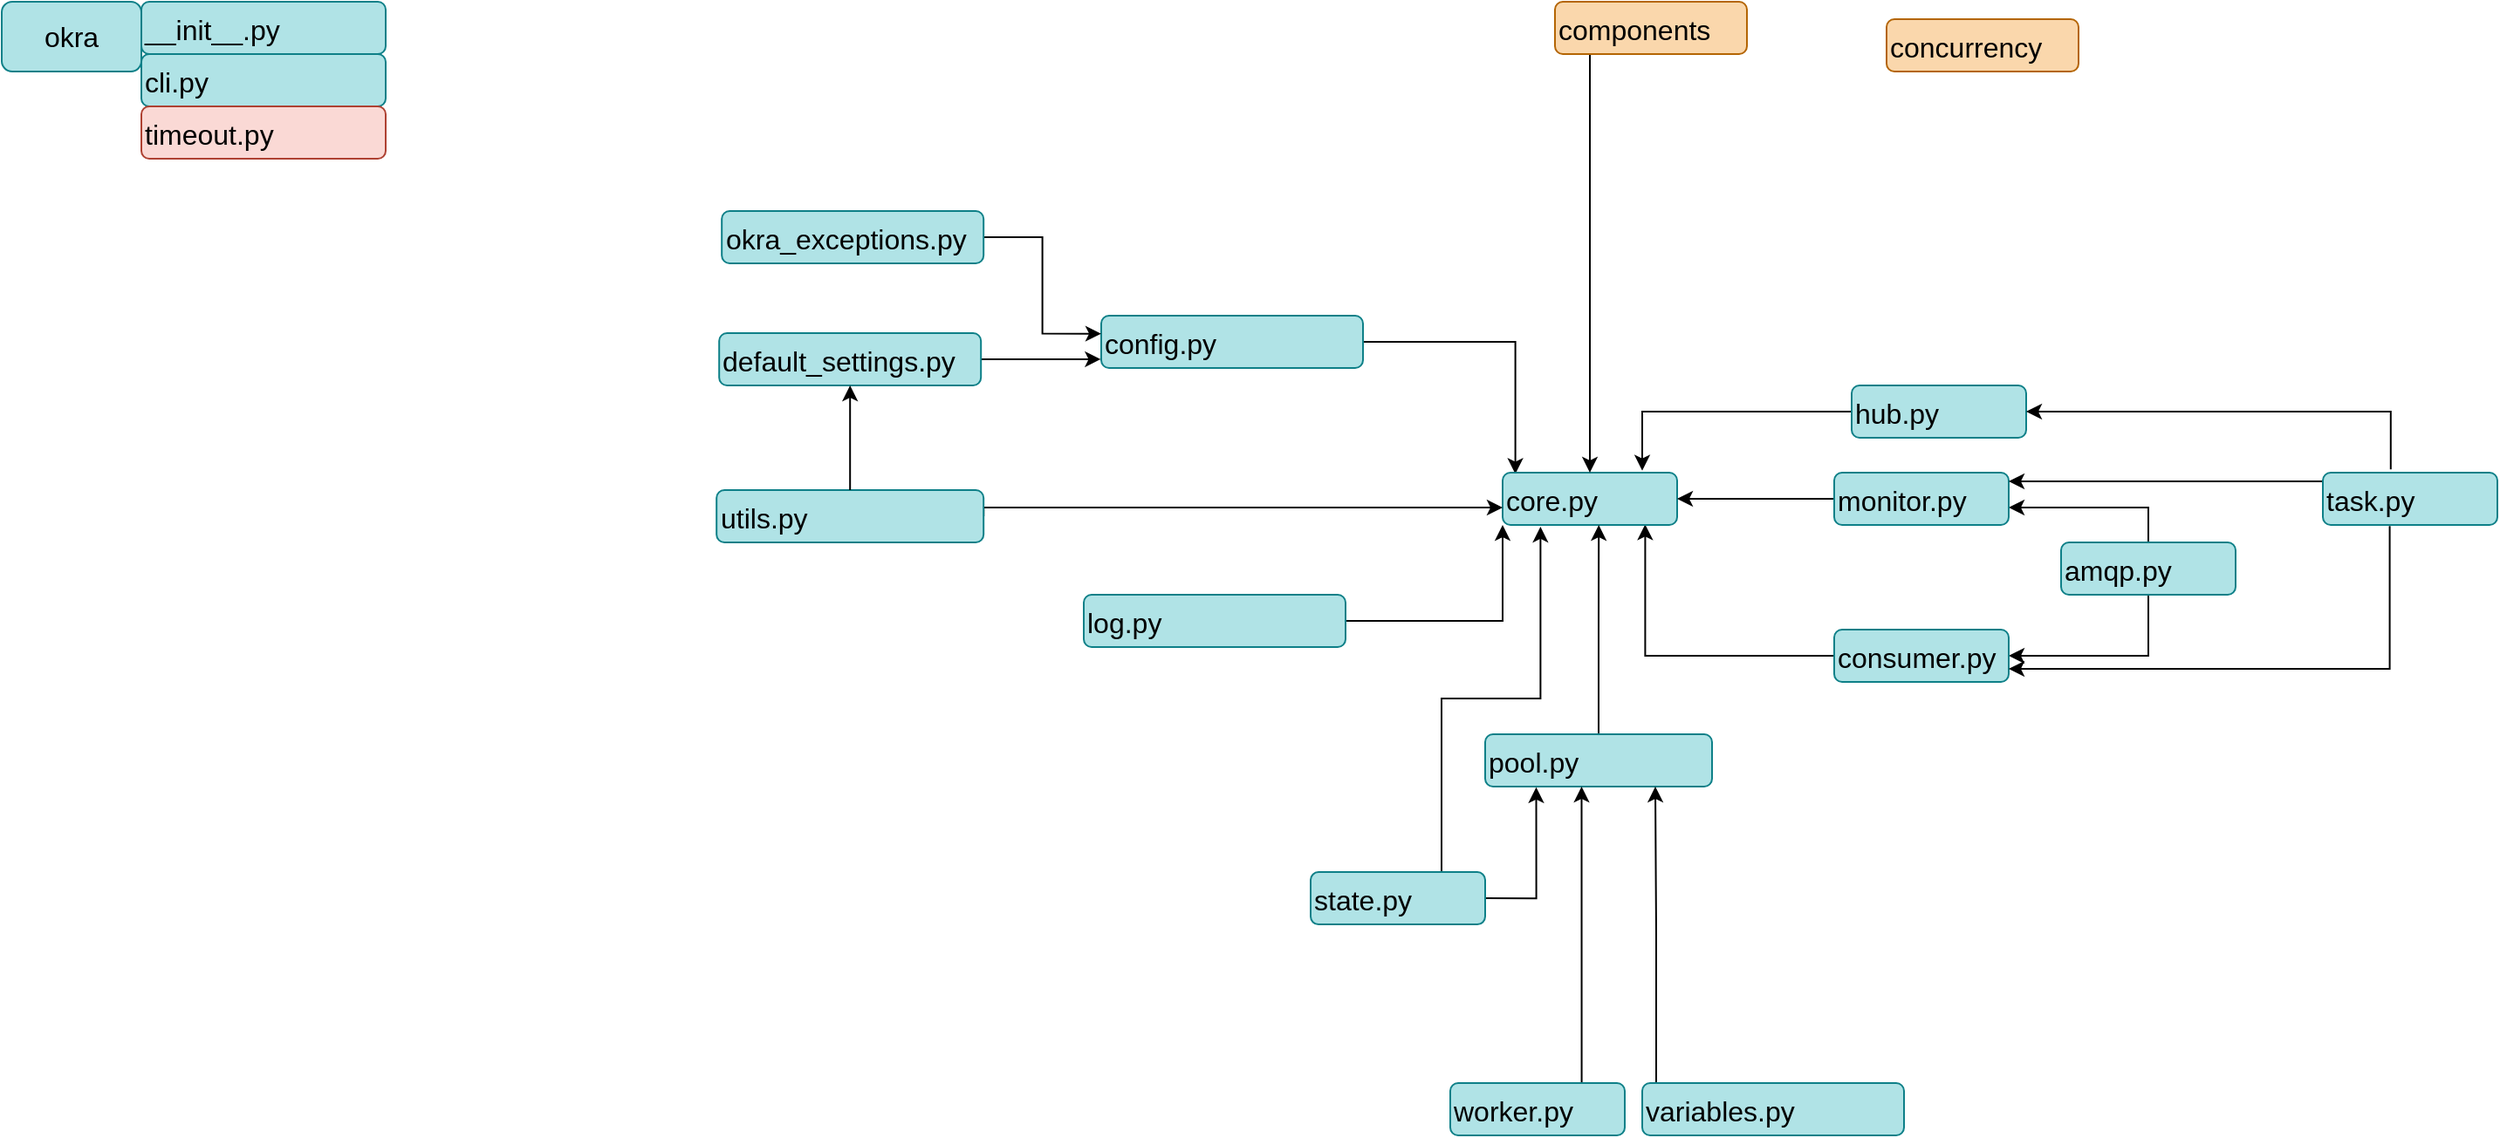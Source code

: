 <mxfile version="12.4.9" type="github">
  <diagram id="C5RBs43oDa-KdzZeNtuy" name="Page-1">
    <mxGraphModel dx="1154" dy="173" grid="1" gridSize="10" guides="1" tooltips="1" connect="1" arrows="1" fold="1" page="1" pageScale="1" pageWidth="827" pageHeight="1169" math="0" shadow="0">
      <root>
        <mxCell id="WIyWlLk6GJQsqaUBKTNV-0"/>
        <mxCell id="WIyWlLk6GJQsqaUBKTNV-1" parent="WIyWlLk6GJQsqaUBKTNV-0"/>
        <mxCell id="mCshl-u1__34je2gvI0m-0" value="okra" style="rounded=1;whiteSpace=wrap;html=1;fillColor=#b0e3e6;strokeColor=#0e8088;fontSize=16;" vertex="1" parent="WIyWlLk6GJQsqaUBKTNV-1">
          <mxGeometry x="-560" y="60" width="80" height="40" as="geometry"/>
        </mxCell>
        <mxCell id="mCshl-u1__34je2gvI0m-3" value="__init__.py" style="text;html=1;rounded=1;fillColor=#b0e3e6;strokeColor=#0e8088;fontSize=16;" vertex="1" parent="WIyWlLk6GJQsqaUBKTNV-1">
          <mxGeometry x="-480" y="60" width="140" height="30" as="geometry"/>
        </mxCell>
        <mxCell id="mCshl-u1__34je2gvI0m-52" style="edgeStyle=orthogonalEdgeStyle;rounded=0;orthogonalLoop=1;jettySize=auto;html=1;exitX=0.5;exitY=1;exitDx=0;exitDy=0;entryX=1;entryY=0.5;entryDx=0;entryDy=0;fontSize=16;" edge="1" parent="WIyWlLk6GJQsqaUBKTNV-1" source="mCshl-u1__34je2gvI0m-4" target="mCshl-u1__34je2gvI0m-9">
          <mxGeometry relative="1" as="geometry"/>
        </mxCell>
        <mxCell id="mCshl-u1__34je2gvI0m-54" style="edgeStyle=orthogonalEdgeStyle;rounded=0;orthogonalLoop=1;jettySize=auto;html=1;exitX=0.5;exitY=0;exitDx=0;exitDy=0;fontSize=16;" edge="1" parent="WIyWlLk6GJQsqaUBKTNV-1" source="mCshl-u1__34je2gvI0m-4">
          <mxGeometry relative="1" as="geometry">
            <mxPoint x="590" y="350" as="targetPoint"/>
            <Array as="points">
              <mxPoint x="670" y="350"/>
              <mxPoint x="590" y="350"/>
            </Array>
          </mxGeometry>
        </mxCell>
        <mxCell id="mCshl-u1__34je2gvI0m-4" value="amqp.py" style="text;html=1;rounded=1;fillColor=#b0e3e6;strokeColor=#0e8088;fontSize=16;" vertex="1" parent="WIyWlLk6GJQsqaUBKTNV-1">
          <mxGeometry x="620" y="370" width="100" height="30" as="geometry"/>
        </mxCell>
        <mxCell id="mCshl-u1__34je2gvI0m-7" value="cli.py" style="text;html=1;rounded=1;fillColor=#b0e3e6;strokeColor=#0e8088;fontSize=16;" vertex="1" parent="WIyWlLk6GJQsqaUBKTNV-1">
          <mxGeometry x="-480" y="90" width="140" height="30" as="geometry"/>
        </mxCell>
        <mxCell id="mCshl-u1__34je2gvI0m-41" style="edgeStyle=orthogonalEdgeStyle;rounded=0;orthogonalLoop=1;jettySize=auto;html=1;exitX=1;exitY=0.5;exitDx=0;exitDy=0;fontSize=16;entryX=0.073;entryY=0.024;entryDx=0;entryDy=0;entryPerimeter=0;" edge="1" parent="WIyWlLk6GJQsqaUBKTNV-1" source="mCshl-u1__34je2gvI0m-8" target="mCshl-u1__34je2gvI0m-10">
          <mxGeometry relative="1" as="geometry"/>
        </mxCell>
        <mxCell id="mCshl-u1__34je2gvI0m-8" value="config.py" style="text;html=1;rounded=1;fillColor=#b0e3e6;strokeColor=#0e8088;fontSize=16;" vertex="1" parent="WIyWlLk6GJQsqaUBKTNV-1">
          <mxGeometry x="70" y="240" width="150" height="30" as="geometry"/>
        </mxCell>
        <mxCell id="mCshl-u1__34je2gvI0m-44" style="edgeStyle=orthogonalEdgeStyle;rounded=0;orthogonalLoop=1;jettySize=auto;html=1;exitX=0;exitY=0.5;exitDx=0;exitDy=0;entryX=0.817;entryY=0.989;entryDx=0;entryDy=0;entryPerimeter=0;fontSize=16;" edge="1" parent="WIyWlLk6GJQsqaUBKTNV-1" source="mCshl-u1__34je2gvI0m-9" target="mCshl-u1__34je2gvI0m-10">
          <mxGeometry relative="1" as="geometry"/>
        </mxCell>
        <mxCell id="mCshl-u1__34je2gvI0m-9" value="consumer.py" style="text;html=1;rounded=1;fillColor=#b0e3e6;strokeColor=#0e8088;fontSize=16;" vertex="1" parent="WIyWlLk6GJQsqaUBKTNV-1">
          <mxGeometry x="490" y="420" width="100" height="30" as="geometry"/>
        </mxCell>
        <mxCell id="mCshl-u1__34je2gvI0m-10" value="core.py" style="text;html=1;rounded=1;fillColor=#b0e3e6;strokeColor=#0e8088;fontSize=16;" vertex="1" parent="WIyWlLk6GJQsqaUBKTNV-1">
          <mxGeometry x="300" y="330" width="100" height="30" as="geometry"/>
        </mxCell>
        <mxCell id="mCshl-u1__34je2gvI0m-50" style="edgeStyle=orthogonalEdgeStyle;rounded=0;orthogonalLoop=1;jettySize=auto;html=1;exitX=1;exitY=0.5;exitDx=0;exitDy=0;fontSize=16;entryX=-0.002;entryY=0.833;entryDx=0;entryDy=0;entryPerimeter=0;" edge="1" parent="WIyWlLk6GJQsqaUBKTNV-1" source="mCshl-u1__34je2gvI0m-12" target="mCshl-u1__34je2gvI0m-8">
          <mxGeometry relative="1" as="geometry"/>
        </mxCell>
        <mxCell id="mCshl-u1__34je2gvI0m-42" style="edgeStyle=orthogonalEdgeStyle;rounded=0;orthogonalLoop=1;jettySize=auto;html=1;exitX=0;exitY=0.5;exitDx=0;exitDy=0;entryX=0.8;entryY=-0.038;entryDx=0;entryDy=0;entryPerimeter=0;fontSize=16;" edge="1" parent="WIyWlLk6GJQsqaUBKTNV-1" source="mCshl-u1__34je2gvI0m-13" target="mCshl-u1__34je2gvI0m-10">
          <mxGeometry relative="1" as="geometry"/>
        </mxCell>
        <mxCell id="mCshl-u1__34je2gvI0m-13" value="hub.py" style="text;html=1;rounded=1;fillColor=#b0e3e6;strokeColor=#0e8088;fontSize=16;" vertex="1" parent="WIyWlLk6GJQsqaUBKTNV-1">
          <mxGeometry x="500" y="280" width="100" height="30" as="geometry"/>
        </mxCell>
        <mxCell id="mCshl-u1__34je2gvI0m-46" style="edgeStyle=orthogonalEdgeStyle;rounded=0;orthogonalLoop=1;jettySize=auto;html=1;exitX=1;exitY=0.5;exitDx=0;exitDy=0;entryX=0;entryY=1;entryDx=0;entryDy=0;fontSize=16;" edge="1" parent="WIyWlLk6GJQsqaUBKTNV-1" source="mCshl-u1__34je2gvI0m-14" target="mCshl-u1__34je2gvI0m-10">
          <mxGeometry relative="1" as="geometry"/>
        </mxCell>
        <mxCell id="mCshl-u1__34je2gvI0m-14" value="log.py" style="text;html=1;rounded=1;fillColor=#b0e3e6;strokeColor=#0e8088;fontSize=16;" vertex="1" parent="WIyWlLk6GJQsqaUBKTNV-1">
          <mxGeometry x="60" y="400" width="150" height="30" as="geometry"/>
        </mxCell>
        <mxCell id="mCshl-u1__34je2gvI0m-43" style="edgeStyle=orthogonalEdgeStyle;rounded=0;orthogonalLoop=1;jettySize=auto;html=1;exitX=0;exitY=0.5;exitDx=0;exitDy=0;entryX=1;entryY=0.5;entryDx=0;entryDy=0;fontSize=16;" edge="1" parent="WIyWlLk6GJQsqaUBKTNV-1" source="mCshl-u1__34je2gvI0m-15" target="mCshl-u1__34je2gvI0m-10">
          <mxGeometry relative="1" as="geometry"/>
        </mxCell>
        <mxCell id="mCshl-u1__34je2gvI0m-15" value="monitor.py" style="text;html=1;rounded=1;fillColor=#b0e3e6;strokeColor=#0e8088;fontSize=16;" vertex="1" parent="WIyWlLk6GJQsqaUBKTNV-1">
          <mxGeometry x="490" y="330" width="100" height="30" as="geometry"/>
        </mxCell>
        <mxCell id="mCshl-u1__34je2gvI0m-56" style="edgeStyle=orthogonalEdgeStyle;rounded=0;orthogonalLoop=1;jettySize=auto;html=1;exitX=1;exitY=0.5;exitDx=0;exitDy=0;entryX=0;entryY=0.344;entryDx=0;entryDy=0;fontSize=16;entryPerimeter=0;" edge="1" parent="WIyWlLk6GJQsqaUBKTNV-1" source="mCshl-u1__34je2gvI0m-16" target="mCshl-u1__34je2gvI0m-8">
          <mxGeometry relative="1" as="geometry"/>
        </mxCell>
        <mxCell id="mCshl-u1__34je2gvI0m-16" value="okra_exceptions.py" style="text;html=1;rounded=1;fillColor=#b0e3e6;strokeColor=#0e8088;fontSize=16;" vertex="1" parent="WIyWlLk6GJQsqaUBKTNV-1">
          <mxGeometry x="-147.41" y="180" width="150" height="30" as="geometry"/>
        </mxCell>
        <mxCell id="mCshl-u1__34je2gvI0m-67" style="edgeStyle=orthogonalEdgeStyle;rounded=0;orthogonalLoop=1;jettySize=auto;html=1;exitX=0.5;exitY=0;exitDx=0;exitDy=0;entryX=0.551;entryY=1;entryDx=0;entryDy=0;entryPerimeter=0;fontSize=16;" edge="1" parent="WIyWlLk6GJQsqaUBKTNV-1" source="mCshl-u1__34je2gvI0m-17" target="mCshl-u1__34je2gvI0m-10">
          <mxGeometry relative="1" as="geometry"/>
        </mxCell>
        <mxCell id="mCshl-u1__34je2gvI0m-17" value="pool.py" style="text;html=1;rounded=1;fillColor=#b0e3e6;strokeColor=#0e8088;fontSize=16;" vertex="1" parent="WIyWlLk6GJQsqaUBKTNV-1">
          <mxGeometry x="290" y="480.0" width="130" height="30" as="geometry"/>
        </mxCell>
        <mxCell id="mCshl-u1__34je2gvI0m-64" style="edgeStyle=orthogonalEdgeStyle;rounded=0;orthogonalLoop=1;jettySize=auto;html=1;exitX=0.75;exitY=0;exitDx=0;exitDy=0;entryX=0.217;entryY=1.033;entryDx=0;entryDy=0;entryPerimeter=0;fontSize=16;" edge="1" parent="WIyWlLk6GJQsqaUBKTNV-1" source="mCshl-u1__34je2gvI0m-18" target="mCshl-u1__34je2gvI0m-10">
          <mxGeometry relative="1" as="geometry"/>
        </mxCell>
        <mxCell id="mCshl-u1__34je2gvI0m-65" style="edgeStyle=orthogonalEdgeStyle;rounded=0;orthogonalLoop=1;jettySize=auto;html=1;exitX=1;exitY=0.5;exitDx=0;exitDy=0;entryX=0.225;entryY=1.013;entryDx=0;entryDy=0;entryPerimeter=0;fontSize=16;" edge="1" parent="WIyWlLk6GJQsqaUBKTNV-1" source="mCshl-u1__34je2gvI0m-18" target="mCshl-u1__34je2gvI0m-17">
          <mxGeometry relative="1" as="geometry"/>
        </mxCell>
        <mxCell id="mCshl-u1__34je2gvI0m-18" value="state.py" style="text;html=1;rounded=1;fillColor=#b0e3e6;strokeColor=#0e8088;fontSize=16;" vertex="1" parent="WIyWlLk6GJQsqaUBKTNV-1">
          <mxGeometry x="190" y="559.06" width="100" height="30" as="geometry"/>
        </mxCell>
        <mxCell id="mCshl-u1__34je2gvI0m-33" style="edgeStyle=orthogonalEdgeStyle;rounded=0;orthogonalLoop=1;jettySize=auto;html=1;exitX=0.389;exitY=-0.064;exitDx=0;exitDy=0;entryX=1;entryY=0.5;entryDx=0;entryDy=0;fontSize=16;exitPerimeter=0;" edge="1" parent="WIyWlLk6GJQsqaUBKTNV-1" source="mCshl-u1__34je2gvI0m-19" target="mCshl-u1__34je2gvI0m-13">
          <mxGeometry relative="1" as="geometry">
            <Array as="points">
              <mxPoint x="809" y="295"/>
            </Array>
          </mxGeometry>
        </mxCell>
        <mxCell id="mCshl-u1__34je2gvI0m-38" style="edgeStyle=orthogonalEdgeStyle;rounded=0;orthogonalLoop=1;jettySize=auto;html=1;exitX=0;exitY=0.25;exitDx=0;exitDy=0;fontSize=16;" edge="1" parent="WIyWlLk6GJQsqaUBKTNV-1" source="mCshl-u1__34je2gvI0m-19" target="mCshl-u1__34je2gvI0m-15">
          <mxGeometry relative="1" as="geometry">
            <Array as="points">
              <mxPoint x="770" y="335"/>
            </Array>
          </mxGeometry>
        </mxCell>
        <mxCell id="mCshl-u1__34je2gvI0m-53" style="edgeStyle=orthogonalEdgeStyle;rounded=0;orthogonalLoop=1;jettySize=auto;html=1;exitX=0.383;exitY=1.019;exitDx=0;exitDy=0;entryX=1;entryY=0.75;entryDx=0;entryDy=0;fontSize=16;exitPerimeter=0;" edge="1" parent="WIyWlLk6GJQsqaUBKTNV-1" source="mCshl-u1__34je2gvI0m-19" target="mCshl-u1__34je2gvI0m-9">
          <mxGeometry relative="1" as="geometry"/>
        </mxCell>
        <mxCell id="mCshl-u1__34je2gvI0m-19" value="task.py" style="text;html=1;rounded=1;fillColor=#b0e3e6;strokeColor=#0e8088;fontSize=16;" vertex="1" parent="WIyWlLk6GJQsqaUBKTNV-1">
          <mxGeometry x="770" y="330" width="100" height="30" as="geometry"/>
        </mxCell>
        <mxCell id="mCshl-u1__34je2gvI0m-20" value="timeout.py" style="text;html=1;rounded=1;fillColor=#fad9d5;strokeColor=#ae4132;fontSize=16;" vertex="1" parent="WIyWlLk6GJQsqaUBKTNV-1">
          <mxGeometry x="-480" y="120" width="140" height="30" as="geometry"/>
        </mxCell>
        <mxCell id="mCshl-u1__34je2gvI0m-47" style="edgeStyle=orthogonalEdgeStyle;rounded=0;orthogonalLoop=1;jettySize=auto;html=1;exitX=1;exitY=0.5;exitDx=0;exitDy=0;fontSize=16;" edge="1" parent="WIyWlLk6GJQsqaUBKTNV-1" source="mCshl-u1__34je2gvI0m-21">
          <mxGeometry relative="1" as="geometry">
            <mxPoint x="300" y="350" as="targetPoint"/>
            <Array as="points">
              <mxPoint x="2" y="350"/>
              <mxPoint x="300" y="350"/>
            </Array>
          </mxGeometry>
        </mxCell>
        <mxCell id="mCshl-u1__34je2gvI0m-58" style="edgeStyle=orthogonalEdgeStyle;rounded=0;orthogonalLoop=1;jettySize=auto;html=1;exitX=0.5;exitY=0;exitDx=0;exitDy=0;fontSize=16;" edge="1" parent="WIyWlLk6GJQsqaUBKTNV-1" source="mCshl-u1__34je2gvI0m-12">
          <mxGeometry relative="1" as="geometry">
            <mxPoint x="-72" y="271" as="targetPoint"/>
          </mxGeometry>
        </mxCell>
        <mxCell id="mCshl-u1__34je2gvI0m-21" value="utils.py" style="text;html=1;rounded=1;fillColor=#b0e3e6;strokeColor=#0e8088;fontSize=16;" vertex="1" parent="WIyWlLk6GJQsqaUBKTNV-1">
          <mxGeometry x="-150.41" y="340" width="153" height="30" as="geometry"/>
        </mxCell>
        <mxCell id="mCshl-u1__34je2gvI0m-61" style="edgeStyle=orthogonalEdgeStyle;rounded=0;orthogonalLoop=1;jettySize=auto;html=1;exitX=0.25;exitY=0;exitDx=0;exitDy=0;entryX=0.75;entryY=1;entryDx=0;entryDy=0;fontSize=16;" edge="1" parent="WIyWlLk6GJQsqaUBKTNV-1" source="mCshl-u1__34je2gvI0m-22" target="mCshl-u1__34je2gvI0m-17">
          <mxGeometry relative="1" as="geometry">
            <Array as="points">
              <mxPoint x="388" y="680"/>
              <mxPoint x="388" y="595"/>
            </Array>
          </mxGeometry>
        </mxCell>
        <mxCell id="mCshl-u1__34je2gvI0m-22" value="variables.py" style="text;html=1;rounded=1;fillColor=#b0e3e6;strokeColor=#0e8088;fontSize=16;" vertex="1" parent="WIyWlLk6GJQsqaUBKTNV-1">
          <mxGeometry x="380" y="680" width="150" height="30" as="geometry"/>
        </mxCell>
        <mxCell id="mCshl-u1__34je2gvI0m-60" style="edgeStyle=orthogonalEdgeStyle;rounded=0;orthogonalLoop=1;jettySize=auto;html=1;exitX=0.731;exitY=0.007;exitDx=0;exitDy=0;fontSize=16;entryX=0.425;entryY=1;entryDx=0;entryDy=0;entryPerimeter=0;exitPerimeter=0;" edge="1" parent="WIyWlLk6GJQsqaUBKTNV-1" source="mCshl-u1__34je2gvI0m-23" target="mCshl-u1__34je2gvI0m-17">
          <mxGeometry relative="1" as="geometry">
            <mxPoint x="346" y="588" as="targetPoint"/>
            <Array as="points">
              <mxPoint x="345" y="680"/>
            </Array>
          </mxGeometry>
        </mxCell>
        <mxCell id="mCshl-u1__34je2gvI0m-23" value="worker.py" style="text;html=1;rounded=1;fillColor=#b0e3e6;strokeColor=#0e8088;fontSize=16;" vertex="1" parent="WIyWlLk6GJQsqaUBKTNV-1">
          <mxGeometry x="270" y="680" width="100" height="30" as="geometry"/>
        </mxCell>
        <mxCell id="mCshl-u1__34je2gvI0m-49" style="edgeStyle=orthogonalEdgeStyle;rounded=0;orthogonalLoop=1;jettySize=auto;html=1;exitX=0.5;exitY=1;exitDx=0;exitDy=0;entryX=0.5;entryY=0;entryDx=0;entryDy=0;fontSize=16;" edge="1" parent="WIyWlLk6GJQsqaUBKTNV-1" source="mCshl-u1__34je2gvI0m-24" target="mCshl-u1__34je2gvI0m-10">
          <mxGeometry relative="1" as="geometry">
            <Array as="points">
              <mxPoint x="350" y="90"/>
            </Array>
          </mxGeometry>
        </mxCell>
        <mxCell id="mCshl-u1__34je2gvI0m-24" value="components" style="text;html=1;fontSize=16;fillColor=#fad7ac;strokeColor=#b46504;rounded=1;" vertex="1" parent="WIyWlLk6GJQsqaUBKTNV-1">
          <mxGeometry x="330" y="60" width="110" height="30" as="geometry"/>
        </mxCell>
        <mxCell id="mCshl-u1__34je2gvI0m-25" value="concurrency" style="text;html=1;fontSize=16;fillColor=#fad7ac;strokeColor=#b46504;rounded=1;" vertex="1" parent="WIyWlLk6GJQsqaUBKTNV-1">
          <mxGeometry x="520" y="70" width="110" height="30" as="geometry"/>
        </mxCell>
        <mxCell id="mCshl-u1__34je2gvI0m-12" value="default_settings.py" style="text;html=1;rounded=1;fillColor=#b0e3e6;strokeColor=#0e8088;fontSize=16;" vertex="1" parent="WIyWlLk6GJQsqaUBKTNV-1">
          <mxGeometry x="-148.91" y="250" width="150" height="30" as="geometry"/>
        </mxCell>
        <mxCell id="mCshl-u1__34je2gvI0m-59" style="edgeStyle=orthogonalEdgeStyle;rounded=0;orthogonalLoop=1;jettySize=auto;html=1;exitX=0.5;exitY=0;exitDx=0;exitDy=0;fontSize=16;" edge="1" parent="WIyWlLk6GJQsqaUBKTNV-1" source="mCshl-u1__34je2gvI0m-21" target="mCshl-u1__34je2gvI0m-12">
          <mxGeometry relative="1" as="geometry">
            <mxPoint x="-74.167" y="339.667" as="sourcePoint"/>
            <mxPoint x="-72" y="271" as="targetPoint"/>
          </mxGeometry>
        </mxCell>
      </root>
    </mxGraphModel>
  </diagram>
</mxfile>

